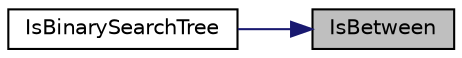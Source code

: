 digraph "IsBetween"
{
 // INTERACTIVE_SVG=YES
 // LATEX_PDF_SIZE
  bgcolor="transparent";
  edge [fontname="Helvetica",fontsize="10",labelfontname="Helvetica",labelfontsize="10"];
  node [fontname="Helvetica",fontsize="10",shape=record];
  rankdir="RL";
  Node1 [label="IsBetween",height=0.2,width=0.4,color="black", fillcolor="grey75", style="filled", fontcolor="black",tooltip=" "];
  Node1 -> Node2 [dir="back",color="midnightblue",fontsize="10",style="solid",fontname="Helvetica"];
  Node2 [label="IsBinarySearchTree",height=0.2,width=0.4,color="black",URL="$d3/d2e/classcommon_1_1BinarySearch_ac4add1a294b751548369c6b56dc606d1.html#ac4add1a294b751548369c6b56dc606d1",tooltip=" "];
}
